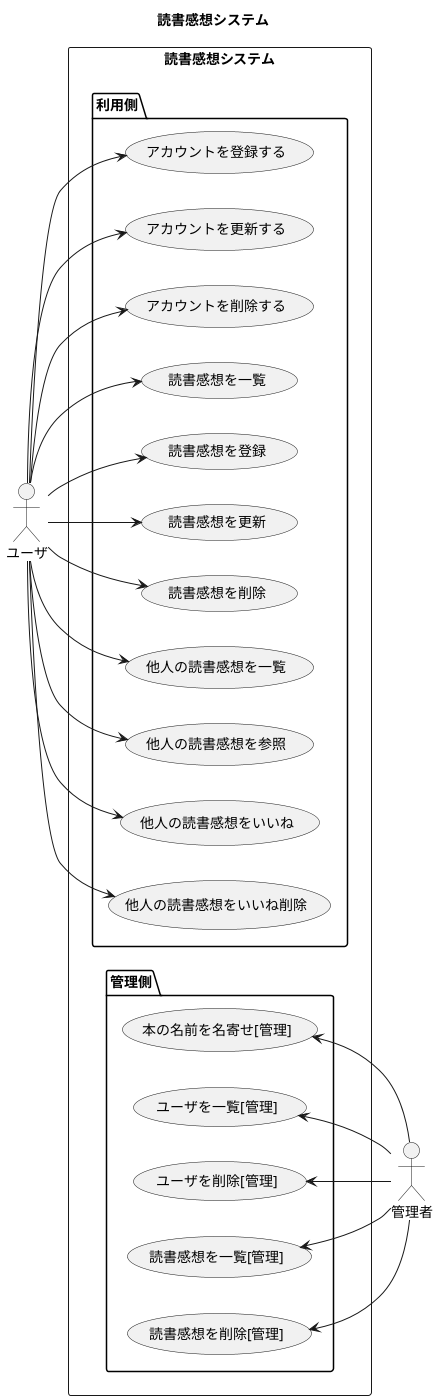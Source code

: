 @startuml
title 読書感想システム

actor ユーザ
actor 管理者

left to right direction
rectangle 読書感想システム {
    package 利用側 {
        ユーザ --> (アカウントを登録する)
        ユーザ --> (アカウントを更新する)
        ユーザ --> (アカウントを削除する)
        ユーザ --> (読書感想を一覧)
        ユーザ --> (読書感想を登録)
        ユーザ --> (読書感想を更新)
        ユーザ --> (読書感想を削除)
        ユーザ --> (他人の読書感想を一覧)
        ユーザ --> (他人の読書感想を参照)
        ユーザ --> (他人の読書感想をいいね)
        ユーザ --> (他人の読書感想をいいね削除)
    }
    package 管理側 {
        (本の名前を名寄せ[管理]) <-- 管理者
        (ユーザを一覧[管理]) <-- 管理者
        (ユーザを削除[管理]) <-- 管理者
        (読書感想を一覧[管理]) <-- 管理者
        (読書感想を削除[管理]) <-- 管理者
    }
}
@enduml